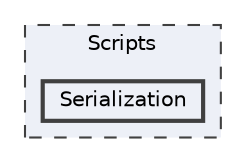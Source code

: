 digraph "Scripts/Serialization"
{
 // LATEX_PDF_SIZE
  bgcolor="transparent";
  edge [fontname=Helvetica,fontsize=10,labelfontname=Helvetica,labelfontsize=10];
  node [fontname=Helvetica,fontsize=10,shape=box,height=0.2,width=0.4];
  compound=true
  subgraph clusterdir_4edcbb236dfd51dd81727243a38df6a0 {
    graph [ bgcolor="#edf0f7", pencolor="grey25", label="Scripts", fontname=Helvetica,fontsize=10 style="filled,dashed", URL="dir_4edcbb236dfd51dd81727243a38df6a0.html",tooltip=""]
  dir_d5e5e8b81582d784d387573a321f0836 [label="Serialization", fillcolor="#edf0f7", color="grey25", style="filled,bold", URL="dir_d5e5e8b81582d784d387573a321f0836.html",tooltip=""];
  }
}

